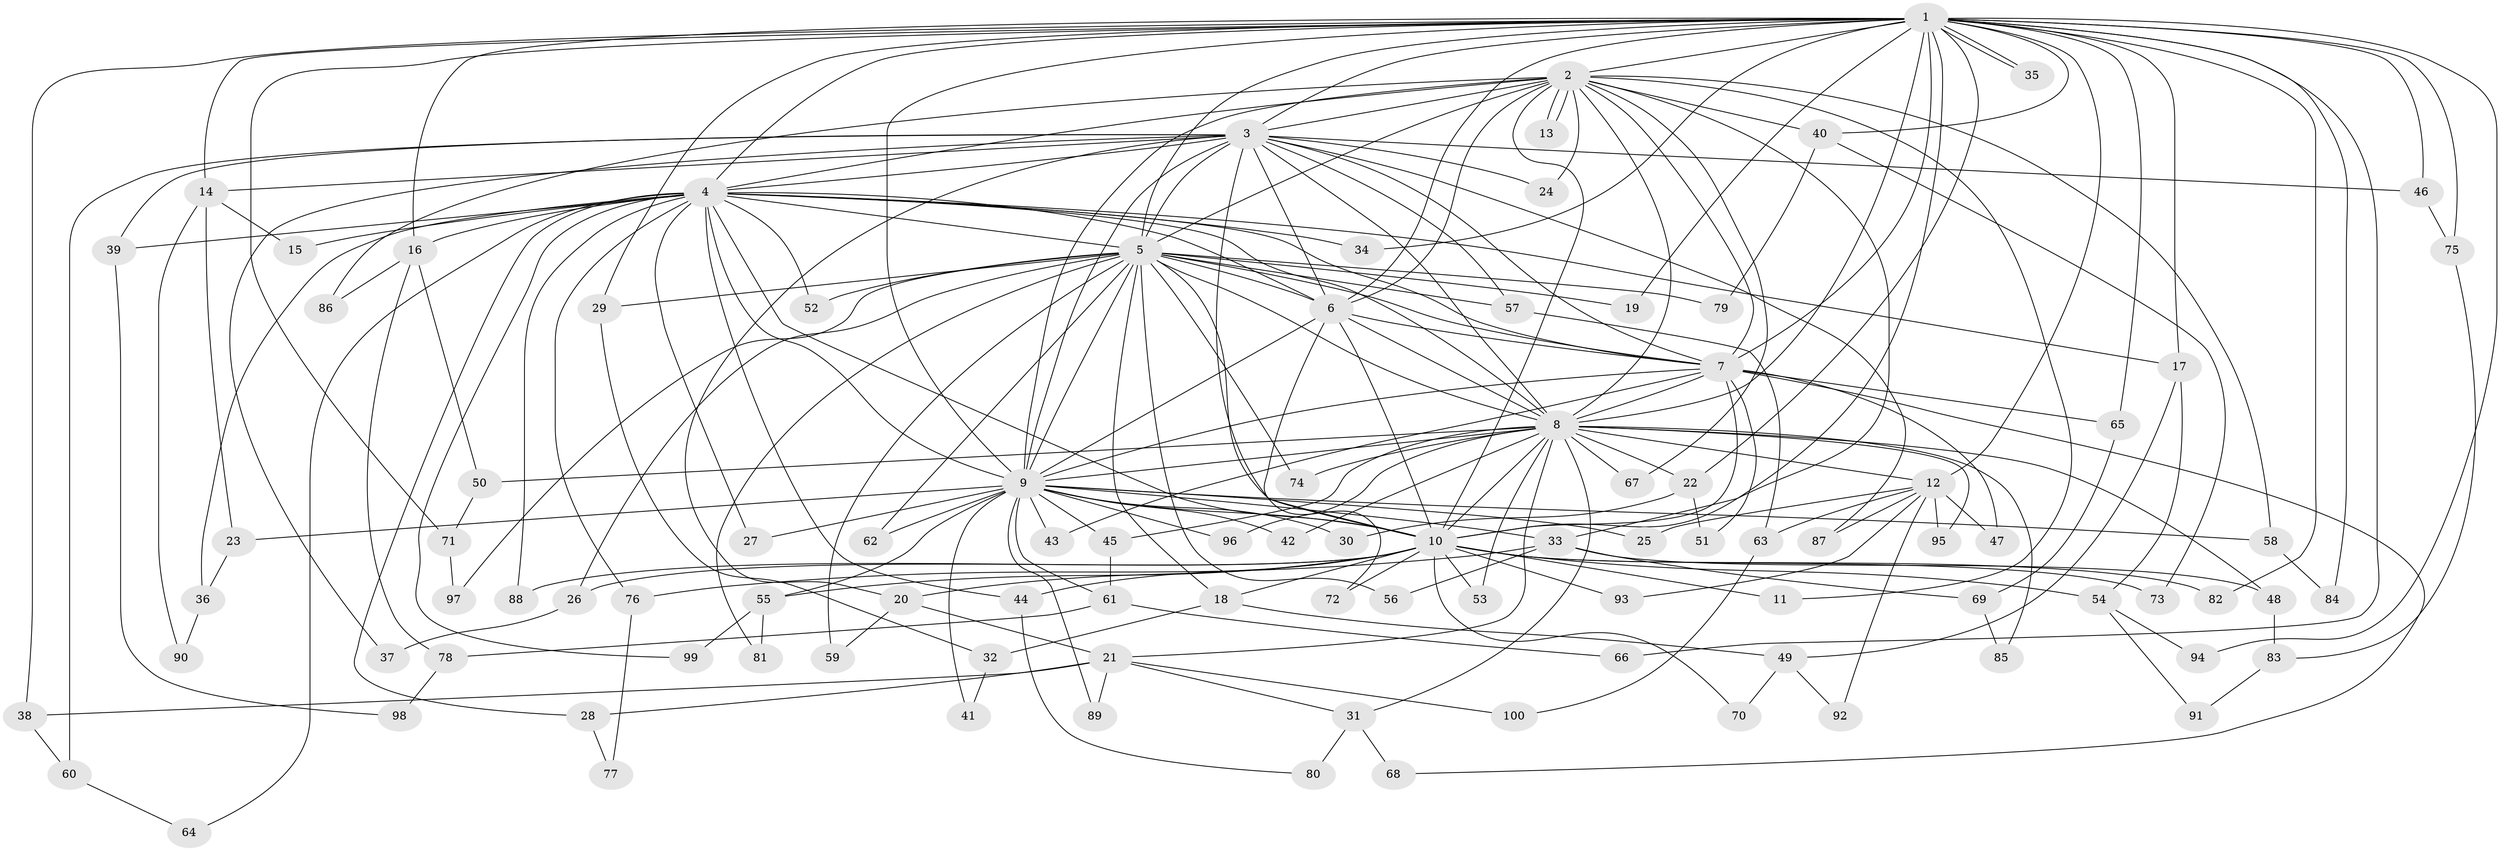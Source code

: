 // coarse degree distribution, {24: 0.02, 14: 0.04, 18: 0.04, 17: 0.02, 13: 0.02, 11: 0.04, 9: 0.04, 1: 0.04, 5: 0.04, 2: 0.3, 6: 0.02, 4: 0.16, 7: 0.02, 3: 0.18, 8: 0.02}
// Generated by graph-tools (version 1.1) at 2025/49/03/04/25 22:49:23]
// undirected, 100 vertices, 225 edges
graph export_dot {
  node [color=gray90,style=filled];
  1;
  2;
  3;
  4;
  5;
  6;
  7;
  8;
  9;
  10;
  11;
  12;
  13;
  14;
  15;
  16;
  17;
  18;
  19;
  20;
  21;
  22;
  23;
  24;
  25;
  26;
  27;
  28;
  29;
  30;
  31;
  32;
  33;
  34;
  35;
  36;
  37;
  38;
  39;
  40;
  41;
  42;
  43;
  44;
  45;
  46;
  47;
  48;
  49;
  50;
  51;
  52;
  53;
  54;
  55;
  56;
  57;
  58;
  59;
  60;
  61;
  62;
  63;
  64;
  65;
  66;
  67;
  68;
  69;
  70;
  71;
  72;
  73;
  74;
  75;
  76;
  77;
  78;
  79;
  80;
  81;
  82;
  83;
  84;
  85;
  86;
  87;
  88;
  89;
  90;
  91;
  92;
  93;
  94;
  95;
  96;
  97;
  98;
  99;
  100;
  1 -- 2;
  1 -- 3;
  1 -- 4;
  1 -- 5;
  1 -- 6;
  1 -- 7;
  1 -- 8;
  1 -- 9;
  1 -- 10;
  1 -- 12;
  1 -- 14;
  1 -- 16;
  1 -- 17;
  1 -- 19;
  1 -- 22;
  1 -- 29;
  1 -- 34;
  1 -- 35;
  1 -- 35;
  1 -- 38;
  1 -- 40;
  1 -- 46;
  1 -- 65;
  1 -- 66;
  1 -- 71;
  1 -- 75;
  1 -- 82;
  1 -- 84;
  1 -- 94;
  2 -- 3;
  2 -- 4;
  2 -- 5;
  2 -- 6;
  2 -- 7;
  2 -- 8;
  2 -- 9;
  2 -- 10;
  2 -- 11;
  2 -- 13;
  2 -- 13;
  2 -- 24;
  2 -- 33;
  2 -- 40;
  2 -- 58;
  2 -- 67;
  2 -- 86;
  3 -- 4;
  3 -- 5;
  3 -- 6;
  3 -- 7;
  3 -- 8;
  3 -- 9;
  3 -- 10;
  3 -- 14;
  3 -- 20;
  3 -- 24;
  3 -- 37;
  3 -- 39;
  3 -- 46;
  3 -- 57;
  3 -- 60;
  3 -- 87;
  4 -- 5;
  4 -- 6;
  4 -- 7;
  4 -- 8;
  4 -- 9;
  4 -- 10;
  4 -- 15;
  4 -- 16;
  4 -- 17;
  4 -- 27;
  4 -- 28;
  4 -- 34;
  4 -- 36;
  4 -- 39;
  4 -- 44;
  4 -- 52;
  4 -- 64;
  4 -- 76;
  4 -- 88;
  4 -- 99;
  5 -- 6;
  5 -- 7;
  5 -- 8;
  5 -- 9;
  5 -- 10;
  5 -- 18;
  5 -- 19;
  5 -- 26;
  5 -- 29;
  5 -- 52;
  5 -- 56;
  5 -- 57;
  5 -- 59;
  5 -- 62;
  5 -- 74;
  5 -- 79;
  5 -- 81;
  5 -- 97;
  6 -- 7;
  6 -- 8;
  6 -- 9;
  6 -- 10;
  6 -- 72;
  7 -- 8;
  7 -- 9;
  7 -- 10;
  7 -- 43;
  7 -- 47;
  7 -- 51;
  7 -- 65;
  7 -- 68;
  8 -- 9;
  8 -- 10;
  8 -- 12;
  8 -- 21;
  8 -- 22;
  8 -- 31;
  8 -- 42;
  8 -- 45;
  8 -- 48;
  8 -- 50;
  8 -- 53;
  8 -- 67;
  8 -- 74;
  8 -- 85;
  8 -- 95;
  8 -- 96;
  9 -- 10;
  9 -- 23;
  9 -- 25;
  9 -- 27;
  9 -- 30;
  9 -- 33;
  9 -- 41;
  9 -- 42;
  9 -- 43;
  9 -- 45;
  9 -- 55;
  9 -- 58;
  9 -- 61;
  9 -- 62;
  9 -- 89;
  9 -- 96;
  10 -- 11;
  10 -- 18;
  10 -- 20;
  10 -- 26;
  10 -- 44;
  10 -- 53;
  10 -- 54;
  10 -- 55;
  10 -- 70;
  10 -- 72;
  10 -- 73;
  10 -- 82;
  10 -- 88;
  10 -- 93;
  12 -- 25;
  12 -- 47;
  12 -- 63;
  12 -- 87;
  12 -- 92;
  12 -- 93;
  12 -- 95;
  14 -- 15;
  14 -- 23;
  14 -- 90;
  16 -- 50;
  16 -- 78;
  16 -- 86;
  17 -- 49;
  17 -- 54;
  18 -- 32;
  18 -- 49;
  20 -- 21;
  20 -- 59;
  21 -- 28;
  21 -- 31;
  21 -- 38;
  21 -- 89;
  21 -- 100;
  22 -- 30;
  22 -- 51;
  23 -- 36;
  26 -- 37;
  28 -- 77;
  29 -- 32;
  31 -- 68;
  31 -- 80;
  32 -- 41;
  33 -- 48;
  33 -- 56;
  33 -- 69;
  33 -- 76;
  36 -- 90;
  38 -- 60;
  39 -- 98;
  40 -- 73;
  40 -- 79;
  44 -- 80;
  45 -- 61;
  46 -- 75;
  48 -- 83;
  49 -- 70;
  49 -- 92;
  50 -- 71;
  54 -- 91;
  54 -- 94;
  55 -- 81;
  55 -- 99;
  57 -- 63;
  58 -- 84;
  60 -- 64;
  61 -- 66;
  61 -- 78;
  63 -- 100;
  65 -- 69;
  69 -- 85;
  71 -- 97;
  75 -- 83;
  76 -- 77;
  78 -- 98;
  83 -- 91;
}
